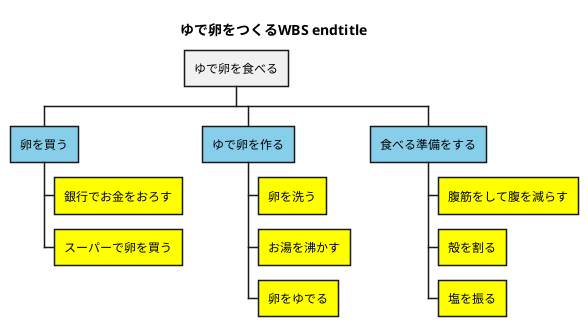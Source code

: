 @startwbs ゆで卵をつくるWBS
title ゆで卵をつくるWBS endtitle

* ゆで卵を食べる

**[#SkyBlue] 卵を買う
***[#Yellow] 銀行でお金をおろす
***[#Yellow] スーパーで卵を買う

**[#SkyBlue] ゆで卵を作る
***[#Yellow] 卵を洗う
***[#Yellow] お湯を沸かす
***[#Yellow] 卵をゆでる

**[#SkyBlue] 食べる準備をする
***[#Yellow] 腹筋をして腹を減らす
***[#Yellow] 殻を割る
***[#Yellow] 塩を振る

@endwbs
